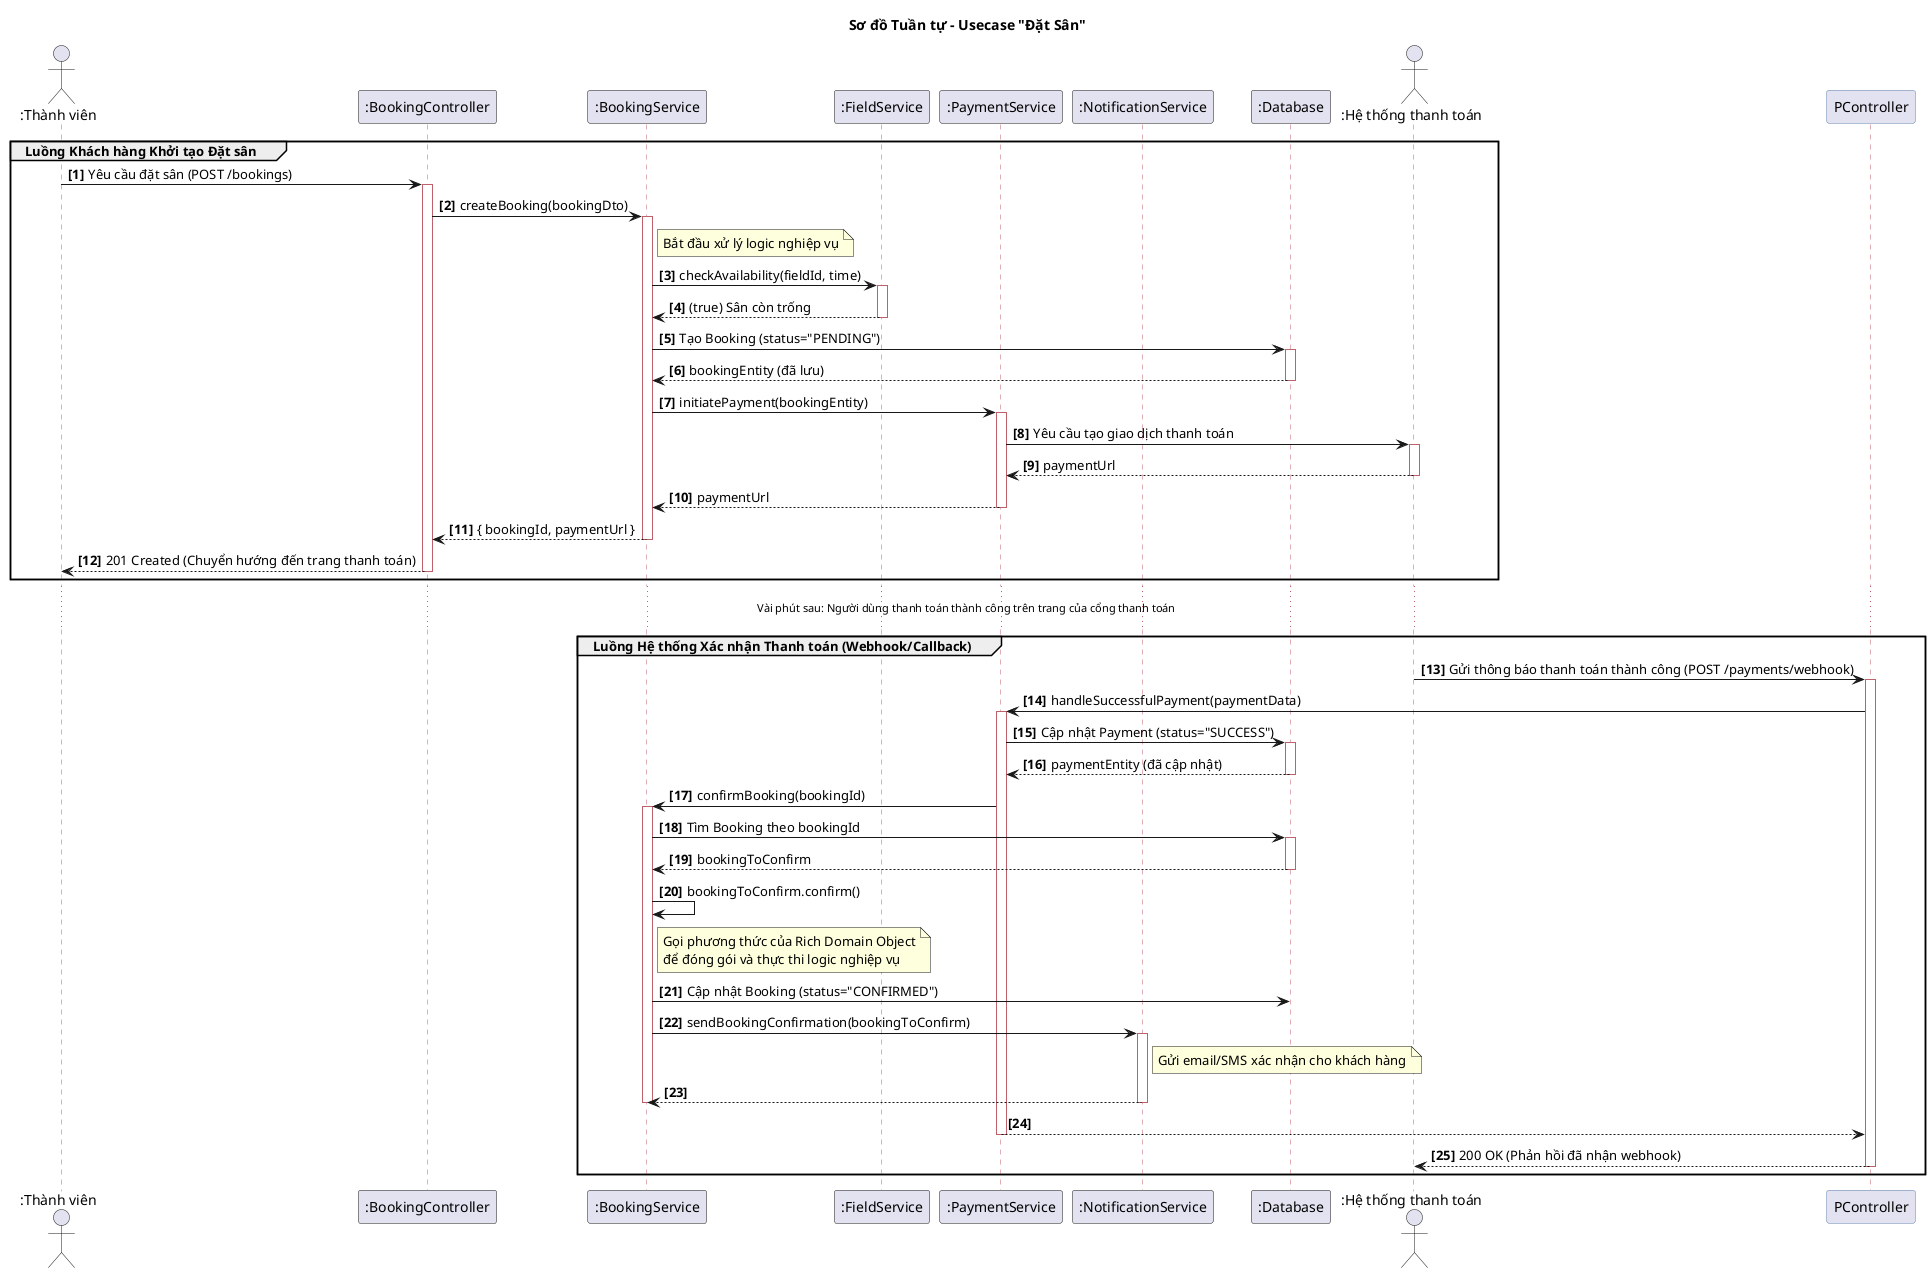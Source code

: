 @startuml Booking 
' Sơ đồ Tuần tự Hoàn Chỉnh - Usecase "Đặt Sân"
' Phiên bản ĐÃ SỬA LỖI, có cấu trúc và chú thích chi tiết

title Sơ đồ Tuần tự - Usecase "Đặt Sân"

' --- Cấu hình & Định nghĩa các Thành phần ---
autonumber "<b>[0]"

actor ":Thành viên" as Member
participant ":BookingController" as BController
participant ":BookingService" as BService
participant ":FieldService" as FService
participant ":PaymentService" as PService
participant ":NotificationService" as NotiService
participant ":Database" as DB
actor ":Hệ thống thanh toán" as PaymentGateway

skinparam sequenceActorBorderColor #5E81AC
skinparam sequenceParticipantBorderColor #5E81AC
skinparam sequenceLifeLineBorderColor #BF616A


' --- Bắt đầu luồng nghiệp vụ ---

group Luồng Khách hàng Khởi tạo Đặt sân

    Member -> BController: Yêu cầu đặt sân (POST /bookings)
    activate BController

    BController -> BService: createBooking(bookingDto)
    activate BService
    note right of BService: Bắt đầu xử lý logic nghiệp vụ

    BService -> FService: checkAvailability(fieldId, time)
    activate FService
    FService --> BService: (true) Sân còn trống
    deactivate FService

    BService -> DB: Tạo Booking (status="PENDING")
    activate DB
    DB --> BService: bookingEntity (đã lưu)
    deactivate DB

    BService -> PService: initiatePayment(bookingEntity)
    activate PService

    PService -> PaymentGateway: Yêu cầu tạo giao dịch thanh toán
    activate PaymentGateway
    PaymentGateway --> PService: paymentUrl
    deactivate PaymentGateway

    PService --> BService: paymentUrl
    deactivate PService

    BService --> BController: { bookingId, paymentUrl }
    deactivate BService

    BController --> Member: 201 Created (Chuyển hướng đến trang thanh toán)
    deactivate BController
end

... Vài phút sau: Người dùng thanh toán thành công trên trang của cổng thanh toán ...

group Luồng Hệ thống Xác nhận Thanh toán (Webhook/Callback)

    PaymentGateway -> PController: Gửi thông báo thanh toán thành công (POST /payments/webhook)
    activate PController

    PController -> PService: handleSuccessfulPayment(paymentData)
    activate PService

    PService -> DB: Cập nhật Payment (status="SUCCESS")
    activate DB
    DB --> PService: paymentEntity (đã cập nhật)
    deactivate DB

    PService -> BService: confirmBooking(bookingId)
    activate BService

    BService -> DB: Tìm Booking theo bookingId
    activate DB
    DB --> BService: bookingToConfirm
    deactivate DB

    ' --- SỬA LỖI Ở ĐÂY ---
    ' Hành động gọi phương thức của Rich Domain Object là một xử lý nội bộ của Service
    BService -> BService: bookingToConfirm.confirm()
    note right of BService: Gọi phương thức của Rich Domain Object\nđể đóng gói và thực thi logic nghiệp vụ

    BService -> DB: Cập nhật Booking (status="CONFIRMED")

    BService -> NotiService: sendBookingConfirmation(bookingToConfirm)
    activate NotiService
    note right of NotiService: Gửi email/SMS xác nhận cho khách hàng
    NotiService --> BService
    deactivate NotiService

    deactivate BService
    PService --> PController
    deactivate PService

    PController --> PaymentGateway: 200 OK (Phản hồi đã nhận webhook)
    deactivate PController
end

@enduml